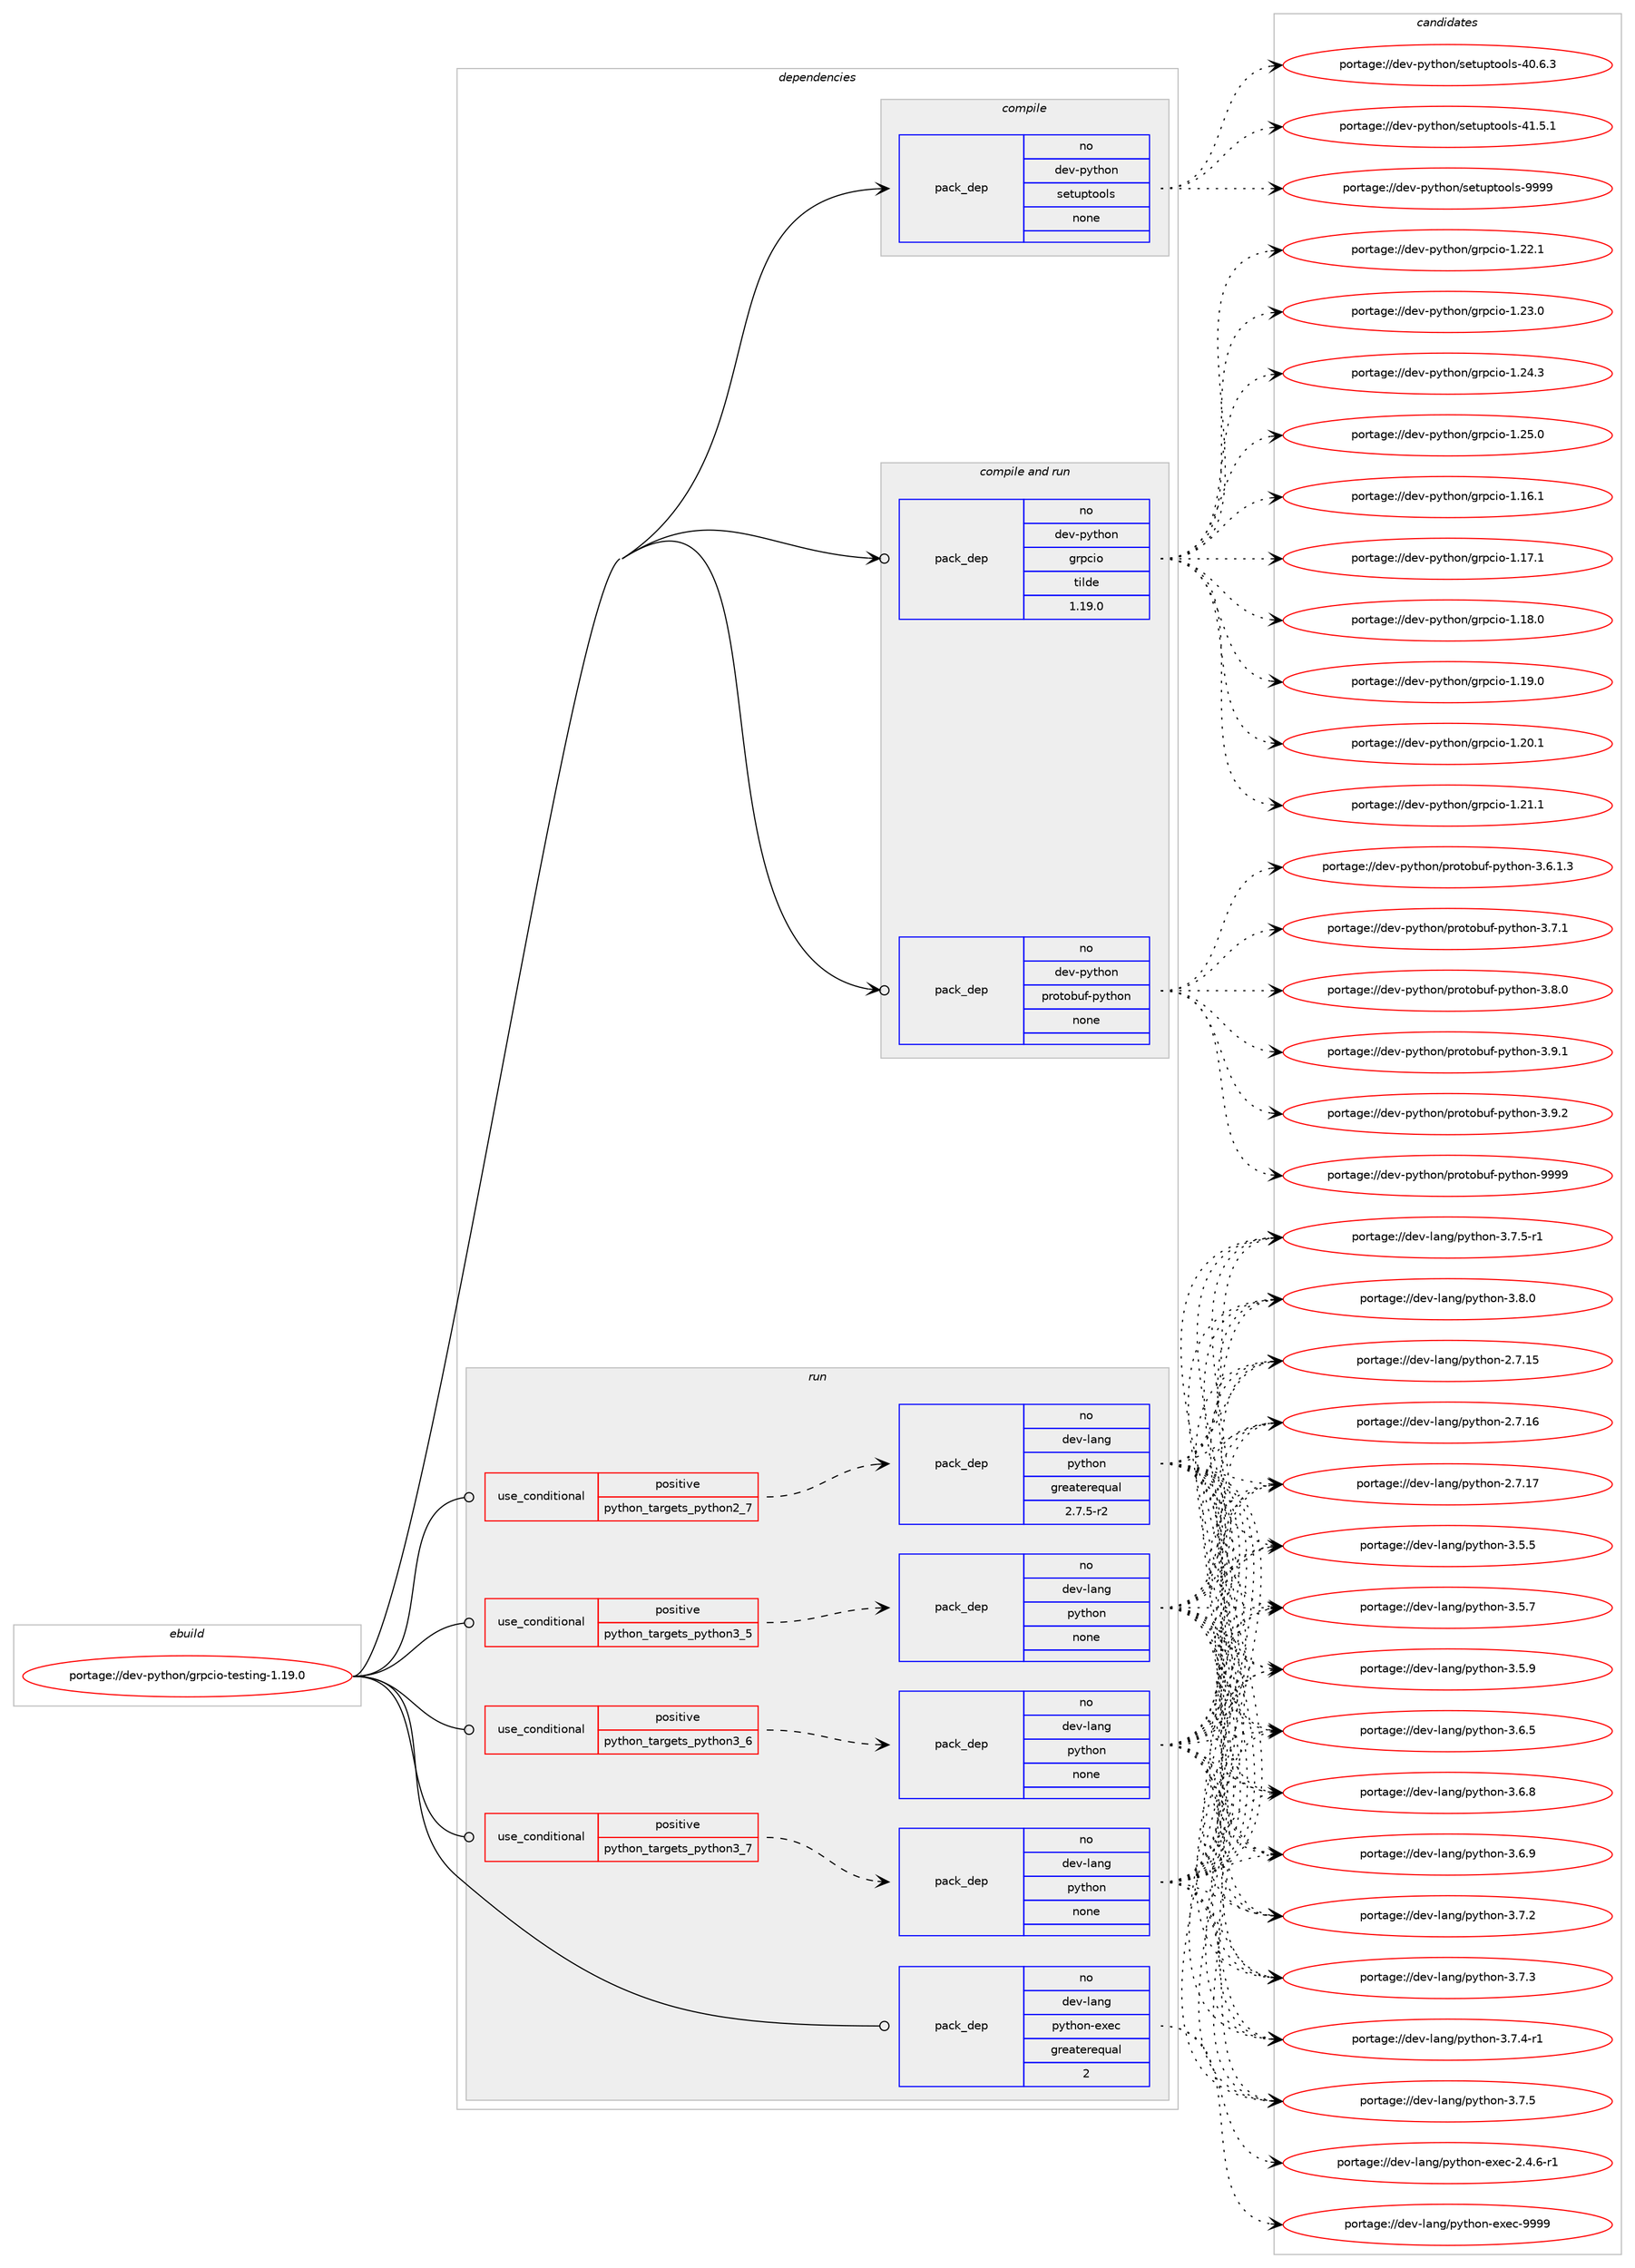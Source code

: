 digraph prolog {

# *************
# Graph options
# *************

newrank=true;
concentrate=true;
compound=true;
graph [rankdir=LR,fontname=Helvetica,fontsize=10,ranksep=1.5];#, ranksep=2.5, nodesep=0.2];
edge  [arrowhead=vee];
node  [fontname=Helvetica,fontsize=10];

# **********
# The ebuild
# **********

subgraph cluster_leftcol {
color=gray;
rank=same;
label=<<i>ebuild</i>>;
id [label="portage://dev-python/grpcio-testing-1.19.0", color=red, width=4, href="../dev-python/grpcio-testing-1.19.0.svg"];
}

# ****************
# The dependencies
# ****************

subgraph cluster_midcol {
color=gray;
label=<<i>dependencies</i>>;
subgraph cluster_compile {
fillcolor="#eeeeee";
style=filled;
label=<<i>compile</i>>;
subgraph pack109710 {
dependency142558 [label=<<TABLE BORDER="0" CELLBORDER="1" CELLSPACING="0" CELLPADDING="4" WIDTH="220"><TR><TD ROWSPAN="6" CELLPADDING="30">pack_dep</TD></TR><TR><TD WIDTH="110">no</TD></TR><TR><TD>dev-python</TD></TR><TR><TD>setuptools</TD></TR><TR><TD>none</TD></TR><TR><TD></TD></TR></TABLE>>, shape=none, color=blue];
}
id:e -> dependency142558:w [weight=20,style="solid",arrowhead="vee"];
}
subgraph cluster_compileandrun {
fillcolor="#eeeeee";
style=filled;
label=<<i>compile and run</i>>;
subgraph pack109711 {
dependency142559 [label=<<TABLE BORDER="0" CELLBORDER="1" CELLSPACING="0" CELLPADDING="4" WIDTH="220"><TR><TD ROWSPAN="6" CELLPADDING="30">pack_dep</TD></TR><TR><TD WIDTH="110">no</TD></TR><TR><TD>dev-python</TD></TR><TR><TD>grpcio</TD></TR><TR><TD>tilde</TD></TR><TR><TD>1.19.0</TD></TR></TABLE>>, shape=none, color=blue];
}
id:e -> dependency142559:w [weight=20,style="solid",arrowhead="odotvee"];
subgraph pack109712 {
dependency142560 [label=<<TABLE BORDER="0" CELLBORDER="1" CELLSPACING="0" CELLPADDING="4" WIDTH="220"><TR><TD ROWSPAN="6" CELLPADDING="30">pack_dep</TD></TR><TR><TD WIDTH="110">no</TD></TR><TR><TD>dev-python</TD></TR><TR><TD>protobuf-python</TD></TR><TR><TD>none</TD></TR><TR><TD></TD></TR></TABLE>>, shape=none, color=blue];
}
id:e -> dependency142560:w [weight=20,style="solid",arrowhead="odotvee"];
}
subgraph cluster_run {
fillcolor="#eeeeee";
style=filled;
label=<<i>run</i>>;
subgraph cond29529 {
dependency142561 [label=<<TABLE BORDER="0" CELLBORDER="1" CELLSPACING="0" CELLPADDING="4"><TR><TD ROWSPAN="3" CELLPADDING="10">use_conditional</TD></TR><TR><TD>positive</TD></TR><TR><TD>python_targets_python2_7</TD></TR></TABLE>>, shape=none, color=red];
subgraph pack109713 {
dependency142562 [label=<<TABLE BORDER="0" CELLBORDER="1" CELLSPACING="0" CELLPADDING="4" WIDTH="220"><TR><TD ROWSPAN="6" CELLPADDING="30">pack_dep</TD></TR><TR><TD WIDTH="110">no</TD></TR><TR><TD>dev-lang</TD></TR><TR><TD>python</TD></TR><TR><TD>greaterequal</TD></TR><TR><TD>2.7.5-r2</TD></TR></TABLE>>, shape=none, color=blue];
}
dependency142561:e -> dependency142562:w [weight=20,style="dashed",arrowhead="vee"];
}
id:e -> dependency142561:w [weight=20,style="solid",arrowhead="odot"];
subgraph cond29530 {
dependency142563 [label=<<TABLE BORDER="0" CELLBORDER="1" CELLSPACING="0" CELLPADDING="4"><TR><TD ROWSPAN="3" CELLPADDING="10">use_conditional</TD></TR><TR><TD>positive</TD></TR><TR><TD>python_targets_python3_5</TD></TR></TABLE>>, shape=none, color=red];
subgraph pack109714 {
dependency142564 [label=<<TABLE BORDER="0" CELLBORDER="1" CELLSPACING="0" CELLPADDING="4" WIDTH="220"><TR><TD ROWSPAN="6" CELLPADDING="30">pack_dep</TD></TR><TR><TD WIDTH="110">no</TD></TR><TR><TD>dev-lang</TD></TR><TR><TD>python</TD></TR><TR><TD>none</TD></TR><TR><TD></TD></TR></TABLE>>, shape=none, color=blue];
}
dependency142563:e -> dependency142564:w [weight=20,style="dashed",arrowhead="vee"];
}
id:e -> dependency142563:w [weight=20,style="solid",arrowhead="odot"];
subgraph cond29531 {
dependency142565 [label=<<TABLE BORDER="0" CELLBORDER="1" CELLSPACING="0" CELLPADDING="4"><TR><TD ROWSPAN="3" CELLPADDING="10">use_conditional</TD></TR><TR><TD>positive</TD></TR><TR><TD>python_targets_python3_6</TD></TR></TABLE>>, shape=none, color=red];
subgraph pack109715 {
dependency142566 [label=<<TABLE BORDER="0" CELLBORDER="1" CELLSPACING="0" CELLPADDING="4" WIDTH="220"><TR><TD ROWSPAN="6" CELLPADDING="30">pack_dep</TD></TR><TR><TD WIDTH="110">no</TD></TR><TR><TD>dev-lang</TD></TR><TR><TD>python</TD></TR><TR><TD>none</TD></TR><TR><TD></TD></TR></TABLE>>, shape=none, color=blue];
}
dependency142565:e -> dependency142566:w [weight=20,style="dashed",arrowhead="vee"];
}
id:e -> dependency142565:w [weight=20,style="solid",arrowhead="odot"];
subgraph cond29532 {
dependency142567 [label=<<TABLE BORDER="0" CELLBORDER="1" CELLSPACING="0" CELLPADDING="4"><TR><TD ROWSPAN="3" CELLPADDING="10">use_conditional</TD></TR><TR><TD>positive</TD></TR><TR><TD>python_targets_python3_7</TD></TR></TABLE>>, shape=none, color=red];
subgraph pack109716 {
dependency142568 [label=<<TABLE BORDER="0" CELLBORDER="1" CELLSPACING="0" CELLPADDING="4" WIDTH="220"><TR><TD ROWSPAN="6" CELLPADDING="30">pack_dep</TD></TR><TR><TD WIDTH="110">no</TD></TR><TR><TD>dev-lang</TD></TR><TR><TD>python</TD></TR><TR><TD>none</TD></TR><TR><TD></TD></TR></TABLE>>, shape=none, color=blue];
}
dependency142567:e -> dependency142568:w [weight=20,style="dashed",arrowhead="vee"];
}
id:e -> dependency142567:w [weight=20,style="solid",arrowhead="odot"];
subgraph pack109717 {
dependency142569 [label=<<TABLE BORDER="0" CELLBORDER="1" CELLSPACING="0" CELLPADDING="4" WIDTH="220"><TR><TD ROWSPAN="6" CELLPADDING="30">pack_dep</TD></TR><TR><TD WIDTH="110">no</TD></TR><TR><TD>dev-lang</TD></TR><TR><TD>python-exec</TD></TR><TR><TD>greaterequal</TD></TR><TR><TD>2</TD></TR></TABLE>>, shape=none, color=blue];
}
id:e -> dependency142569:w [weight=20,style="solid",arrowhead="odot"];
}
}

# **************
# The candidates
# **************

subgraph cluster_choices {
rank=same;
color=gray;
label=<<i>candidates</i>>;

subgraph choice109710 {
color=black;
nodesep=1;
choiceportage100101118451121211161041111104711510111611711211611111110811545524846544651 [label="portage://dev-python/setuptools-40.6.3", color=red, width=4,href="../dev-python/setuptools-40.6.3.svg"];
choiceportage100101118451121211161041111104711510111611711211611111110811545524946534649 [label="portage://dev-python/setuptools-41.5.1", color=red, width=4,href="../dev-python/setuptools-41.5.1.svg"];
choiceportage10010111845112121116104111110471151011161171121161111111081154557575757 [label="portage://dev-python/setuptools-9999", color=red, width=4,href="../dev-python/setuptools-9999.svg"];
dependency142558:e -> choiceportage100101118451121211161041111104711510111611711211611111110811545524846544651:w [style=dotted,weight="100"];
dependency142558:e -> choiceportage100101118451121211161041111104711510111611711211611111110811545524946534649:w [style=dotted,weight="100"];
dependency142558:e -> choiceportage10010111845112121116104111110471151011161171121161111111081154557575757:w [style=dotted,weight="100"];
}
subgraph choice109711 {
color=black;
nodesep=1;
choiceportage10010111845112121116104111110471031141129910511145494649544649 [label="portage://dev-python/grpcio-1.16.1", color=red, width=4,href="../dev-python/grpcio-1.16.1.svg"];
choiceportage10010111845112121116104111110471031141129910511145494649554649 [label="portage://dev-python/grpcio-1.17.1", color=red, width=4,href="../dev-python/grpcio-1.17.1.svg"];
choiceportage10010111845112121116104111110471031141129910511145494649564648 [label="portage://dev-python/grpcio-1.18.0", color=red, width=4,href="../dev-python/grpcio-1.18.0.svg"];
choiceportage10010111845112121116104111110471031141129910511145494649574648 [label="portage://dev-python/grpcio-1.19.0", color=red, width=4,href="../dev-python/grpcio-1.19.0.svg"];
choiceportage10010111845112121116104111110471031141129910511145494650484649 [label="portage://dev-python/grpcio-1.20.1", color=red, width=4,href="../dev-python/grpcio-1.20.1.svg"];
choiceportage10010111845112121116104111110471031141129910511145494650494649 [label="portage://dev-python/grpcio-1.21.1", color=red, width=4,href="../dev-python/grpcio-1.21.1.svg"];
choiceportage10010111845112121116104111110471031141129910511145494650504649 [label="portage://dev-python/grpcio-1.22.1", color=red, width=4,href="../dev-python/grpcio-1.22.1.svg"];
choiceportage10010111845112121116104111110471031141129910511145494650514648 [label="portage://dev-python/grpcio-1.23.0", color=red, width=4,href="../dev-python/grpcio-1.23.0.svg"];
choiceportage10010111845112121116104111110471031141129910511145494650524651 [label="portage://dev-python/grpcio-1.24.3", color=red, width=4,href="../dev-python/grpcio-1.24.3.svg"];
choiceportage10010111845112121116104111110471031141129910511145494650534648 [label="portage://dev-python/grpcio-1.25.0", color=red, width=4,href="../dev-python/grpcio-1.25.0.svg"];
dependency142559:e -> choiceportage10010111845112121116104111110471031141129910511145494649544649:w [style=dotted,weight="100"];
dependency142559:e -> choiceportage10010111845112121116104111110471031141129910511145494649554649:w [style=dotted,weight="100"];
dependency142559:e -> choiceportage10010111845112121116104111110471031141129910511145494649564648:w [style=dotted,weight="100"];
dependency142559:e -> choiceportage10010111845112121116104111110471031141129910511145494649574648:w [style=dotted,weight="100"];
dependency142559:e -> choiceportage10010111845112121116104111110471031141129910511145494650484649:w [style=dotted,weight="100"];
dependency142559:e -> choiceportage10010111845112121116104111110471031141129910511145494650494649:w [style=dotted,weight="100"];
dependency142559:e -> choiceportage10010111845112121116104111110471031141129910511145494650504649:w [style=dotted,weight="100"];
dependency142559:e -> choiceportage10010111845112121116104111110471031141129910511145494650514648:w [style=dotted,weight="100"];
dependency142559:e -> choiceportage10010111845112121116104111110471031141129910511145494650524651:w [style=dotted,weight="100"];
dependency142559:e -> choiceportage10010111845112121116104111110471031141129910511145494650534648:w [style=dotted,weight="100"];
}
subgraph choice109712 {
color=black;
nodesep=1;
choiceportage100101118451121211161041111104711211411111611198117102451121211161041111104551465446494651 [label="portage://dev-python/protobuf-python-3.6.1.3", color=red, width=4,href="../dev-python/protobuf-python-3.6.1.3.svg"];
choiceportage10010111845112121116104111110471121141111161119811710245112121116104111110455146554649 [label="portage://dev-python/protobuf-python-3.7.1", color=red, width=4,href="../dev-python/protobuf-python-3.7.1.svg"];
choiceportage10010111845112121116104111110471121141111161119811710245112121116104111110455146564648 [label="portage://dev-python/protobuf-python-3.8.0", color=red, width=4,href="../dev-python/protobuf-python-3.8.0.svg"];
choiceportage10010111845112121116104111110471121141111161119811710245112121116104111110455146574649 [label="portage://dev-python/protobuf-python-3.9.1", color=red, width=4,href="../dev-python/protobuf-python-3.9.1.svg"];
choiceportage10010111845112121116104111110471121141111161119811710245112121116104111110455146574650 [label="portage://dev-python/protobuf-python-3.9.2", color=red, width=4,href="../dev-python/protobuf-python-3.9.2.svg"];
choiceportage100101118451121211161041111104711211411111611198117102451121211161041111104557575757 [label="portage://dev-python/protobuf-python-9999", color=red, width=4,href="../dev-python/protobuf-python-9999.svg"];
dependency142560:e -> choiceportage100101118451121211161041111104711211411111611198117102451121211161041111104551465446494651:w [style=dotted,weight="100"];
dependency142560:e -> choiceportage10010111845112121116104111110471121141111161119811710245112121116104111110455146554649:w [style=dotted,weight="100"];
dependency142560:e -> choiceportage10010111845112121116104111110471121141111161119811710245112121116104111110455146564648:w [style=dotted,weight="100"];
dependency142560:e -> choiceportage10010111845112121116104111110471121141111161119811710245112121116104111110455146574649:w [style=dotted,weight="100"];
dependency142560:e -> choiceportage10010111845112121116104111110471121141111161119811710245112121116104111110455146574650:w [style=dotted,weight="100"];
dependency142560:e -> choiceportage100101118451121211161041111104711211411111611198117102451121211161041111104557575757:w [style=dotted,weight="100"];
}
subgraph choice109713 {
color=black;
nodesep=1;
choiceportage10010111845108971101034711212111610411111045504655464953 [label="portage://dev-lang/python-2.7.15", color=red, width=4,href="../dev-lang/python-2.7.15.svg"];
choiceportage10010111845108971101034711212111610411111045504655464954 [label="portage://dev-lang/python-2.7.16", color=red, width=4,href="../dev-lang/python-2.7.16.svg"];
choiceportage10010111845108971101034711212111610411111045504655464955 [label="portage://dev-lang/python-2.7.17", color=red, width=4,href="../dev-lang/python-2.7.17.svg"];
choiceportage100101118451089711010347112121116104111110455146534653 [label="portage://dev-lang/python-3.5.5", color=red, width=4,href="../dev-lang/python-3.5.5.svg"];
choiceportage100101118451089711010347112121116104111110455146534655 [label="portage://dev-lang/python-3.5.7", color=red, width=4,href="../dev-lang/python-3.5.7.svg"];
choiceportage100101118451089711010347112121116104111110455146534657 [label="portage://dev-lang/python-3.5.9", color=red, width=4,href="../dev-lang/python-3.5.9.svg"];
choiceportage100101118451089711010347112121116104111110455146544653 [label="portage://dev-lang/python-3.6.5", color=red, width=4,href="../dev-lang/python-3.6.5.svg"];
choiceportage100101118451089711010347112121116104111110455146544656 [label="portage://dev-lang/python-3.6.8", color=red, width=4,href="../dev-lang/python-3.6.8.svg"];
choiceportage100101118451089711010347112121116104111110455146544657 [label="portage://dev-lang/python-3.6.9", color=red, width=4,href="../dev-lang/python-3.6.9.svg"];
choiceportage100101118451089711010347112121116104111110455146554650 [label="portage://dev-lang/python-3.7.2", color=red, width=4,href="../dev-lang/python-3.7.2.svg"];
choiceportage100101118451089711010347112121116104111110455146554651 [label="portage://dev-lang/python-3.7.3", color=red, width=4,href="../dev-lang/python-3.7.3.svg"];
choiceportage1001011184510897110103471121211161041111104551465546524511449 [label="portage://dev-lang/python-3.7.4-r1", color=red, width=4,href="../dev-lang/python-3.7.4-r1.svg"];
choiceportage100101118451089711010347112121116104111110455146554653 [label="portage://dev-lang/python-3.7.5", color=red, width=4,href="../dev-lang/python-3.7.5.svg"];
choiceportage1001011184510897110103471121211161041111104551465546534511449 [label="portage://dev-lang/python-3.7.5-r1", color=red, width=4,href="../dev-lang/python-3.7.5-r1.svg"];
choiceportage100101118451089711010347112121116104111110455146564648 [label="portage://dev-lang/python-3.8.0", color=red, width=4,href="../dev-lang/python-3.8.0.svg"];
dependency142562:e -> choiceportage10010111845108971101034711212111610411111045504655464953:w [style=dotted,weight="100"];
dependency142562:e -> choiceportage10010111845108971101034711212111610411111045504655464954:w [style=dotted,weight="100"];
dependency142562:e -> choiceportage10010111845108971101034711212111610411111045504655464955:w [style=dotted,weight="100"];
dependency142562:e -> choiceportage100101118451089711010347112121116104111110455146534653:w [style=dotted,weight="100"];
dependency142562:e -> choiceportage100101118451089711010347112121116104111110455146534655:w [style=dotted,weight="100"];
dependency142562:e -> choiceportage100101118451089711010347112121116104111110455146534657:w [style=dotted,weight="100"];
dependency142562:e -> choiceportage100101118451089711010347112121116104111110455146544653:w [style=dotted,weight="100"];
dependency142562:e -> choiceportage100101118451089711010347112121116104111110455146544656:w [style=dotted,weight="100"];
dependency142562:e -> choiceportage100101118451089711010347112121116104111110455146544657:w [style=dotted,weight="100"];
dependency142562:e -> choiceportage100101118451089711010347112121116104111110455146554650:w [style=dotted,weight="100"];
dependency142562:e -> choiceportage100101118451089711010347112121116104111110455146554651:w [style=dotted,weight="100"];
dependency142562:e -> choiceportage1001011184510897110103471121211161041111104551465546524511449:w [style=dotted,weight="100"];
dependency142562:e -> choiceportage100101118451089711010347112121116104111110455146554653:w [style=dotted,weight="100"];
dependency142562:e -> choiceportage1001011184510897110103471121211161041111104551465546534511449:w [style=dotted,weight="100"];
dependency142562:e -> choiceportage100101118451089711010347112121116104111110455146564648:w [style=dotted,weight="100"];
}
subgraph choice109714 {
color=black;
nodesep=1;
choiceportage10010111845108971101034711212111610411111045504655464953 [label="portage://dev-lang/python-2.7.15", color=red, width=4,href="../dev-lang/python-2.7.15.svg"];
choiceportage10010111845108971101034711212111610411111045504655464954 [label="portage://dev-lang/python-2.7.16", color=red, width=4,href="../dev-lang/python-2.7.16.svg"];
choiceportage10010111845108971101034711212111610411111045504655464955 [label="portage://dev-lang/python-2.7.17", color=red, width=4,href="../dev-lang/python-2.7.17.svg"];
choiceportage100101118451089711010347112121116104111110455146534653 [label="portage://dev-lang/python-3.5.5", color=red, width=4,href="../dev-lang/python-3.5.5.svg"];
choiceportage100101118451089711010347112121116104111110455146534655 [label="portage://dev-lang/python-3.5.7", color=red, width=4,href="../dev-lang/python-3.5.7.svg"];
choiceportage100101118451089711010347112121116104111110455146534657 [label="portage://dev-lang/python-3.5.9", color=red, width=4,href="../dev-lang/python-3.5.9.svg"];
choiceportage100101118451089711010347112121116104111110455146544653 [label="portage://dev-lang/python-3.6.5", color=red, width=4,href="../dev-lang/python-3.6.5.svg"];
choiceportage100101118451089711010347112121116104111110455146544656 [label="portage://dev-lang/python-3.6.8", color=red, width=4,href="../dev-lang/python-3.6.8.svg"];
choiceportage100101118451089711010347112121116104111110455146544657 [label="portage://dev-lang/python-3.6.9", color=red, width=4,href="../dev-lang/python-3.6.9.svg"];
choiceportage100101118451089711010347112121116104111110455146554650 [label="portage://dev-lang/python-3.7.2", color=red, width=4,href="../dev-lang/python-3.7.2.svg"];
choiceportage100101118451089711010347112121116104111110455146554651 [label="portage://dev-lang/python-3.7.3", color=red, width=4,href="../dev-lang/python-3.7.3.svg"];
choiceportage1001011184510897110103471121211161041111104551465546524511449 [label="portage://dev-lang/python-3.7.4-r1", color=red, width=4,href="../dev-lang/python-3.7.4-r1.svg"];
choiceportage100101118451089711010347112121116104111110455146554653 [label="portage://dev-lang/python-3.7.5", color=red, width=4,href="../dev-lang/python-3.7.5.svg"];
choiceportage1001011184510897110103471121211161041111104551465546534511449 [label="portage://dev-lang/python-3.7.5-r1", color=red, width=4,href="../dev-lang/python-3.7.5-r1.svg"];
choiceportage100101118451089711010347112121116104111110455146564648 [label="portage://dev-lang/python-3.8.0", color=red, width=4,href="../dev-lang/python-3.8.0.svg"];
dependency142564:e -> choiceportage10010111845108971101034711212111610411111045504655464953:w [style=dotted,weight="100"];
dependency142564:e -> choiceportage10010111845108971101034711212111610411111045504655464954:w [style=dotted,weight="100"];
dependency142564:e -> choiceportage10010111845108971101034711212111610411111045504655464955:w [style=dotted,weight="100"];
dependency142564:e -> choiceportage100101118451089711010347112121116104111110455146534653:w [style=dotted,weight="100"];
dependency142564:e -> choiceportage100101118451089711010347112121116104111110455146534655:w [style=dotted,weight="100"];
dependency142564:e -> choiceportage100101118451089711010347112121116104111110455146534657:w [style=dotted,weight="100"];
dependency142564:e -> choiceportage100101118451089711010347112121116104111110455146544653:w [style=dotted,weight="100"];
dependency142564:e -> choiceportage100101118451089711010347112121116104111110455146544656:w [style=dotted,weight="100"];
dependency142564:e -> choiceportage100101118451089711010347112121116104111110455146544657:w [style=dotted,weight="100"];
dependency142564:e -> choiceportage100101118451089711010347112121116104111110455146554650:w [style=dotted,weight="100"];
dependency142564:e -> choiceportage100101118451089711010347112121116104111110455146554651:w [style=dotted,weight="100"];
dependency142564:e -> choiceportage1001011184510897110103471121211161041111104551465546524511449:w [style=dotted,weight="100"];
dependency142564:e -> choiceportage100101118451089711010347112121116104111110455146554653:w [style=dotted,weight="100"];
dependency142564:e -> choiceportage1001011184510897110103471121211161041111104551465546534511449:w [style=dotted,weight="100"];
dependency142564:e -> choiceportage100101118451089711010347112121116104111110455146564648:w [style=dotted,weight="100"];
}
subgraph choice109715 {
color=black;
nodesep=1;
choiceportage10010111845108971101034711212111610411111045504655464953 [label="portage://dev-lang/python-2.7.15", color=red, width=4,href="../dev-lang/python-2.7.15.svg"];
choiceportage10010111845108971101034711212111610411111045504655464954 [label="portage://dev-lang/python-2.7.16", color=red, width=4,href="../dev-lang/python-2.7.16.svg"];
choiceportage10010111845108971101034711212111610411111045504655464955 [label="portage://dev-lang/python-2.7.17", color=red, width=4,href="../dev-lang/python-2.7.17.svg"];
choiceportage100101118451089711010347112121116104111110455146534653 [label="portage://dev-lang/python-3.5.5", color=red, width=4,href="../dev-lang/python-3.5.5.svg"];
choiceportage100101118451089711010347112121116104111110455146534655 [label="portage://dev-lang/python-3.5.7", color=red, width=4,href="../dev-lang/python-3.5.7.svg"];
choiceportage100101118451089711010347112121116104111110455146534657 [label="portage://dev-lang/python-3.5.9", color=red, width=4,href="../dev-lang/python-3.5.9.svg"];
choiceportage100101118451089711010347112121116104111110455146544653 [label="portage://dev-lang/python-3.6.5", color=red, width=4,href="../dev-lang/python-3.6.5.svg"];
choiceportage100101118451089711010347112121116104111110455146544656 [label="portage://dev-lang/python-3.6.8", color=red, width=4,href="../dev-lang/python-3.6.8.svg"];
choiceportage100101118451089711010347112121116104111110455146544657 [label="portage://dev-lang/python-3.6.9", color=red, width=4,href="../dev-lang/python-3.6.9.svg"];
choiceportage100101118451089711010347112121116104111110455146554650 [label="portage://dev-lang/python-3.7.2", color=red, width=4,href="../dev-lang/python-3.7.2.svg"];
choiceportage100101118451089711010347112121116104111110455146554651 [label="portage://dev-lang/python-3.7.3", color=red, width=4,href="../dev-lang/python-3.7.3.svg"];
choiceportage1001011184510897110103471121211161041111104551465546524511449 [label="portage://dev-lang/python-3.7.4-r1", color=red, width=4,href="../dev-lang/python-3.7.4-r1.svg"];
choiceportage100101118451089711010347112121116104111110455146554653 [label="portage://dev-lang/python-3.7.5", color=red, width=4,href="../dev-lang/python-3.7.5.svg"];
choiceportage1001011184510897110103471121211161041111104551465546534511449 [label="portage://dev-lang/python-3.7.5-r1", color=red, width=4,href="../dev-lang/python-3.7.5-r1.svg"];
choiceportage100101118451089711010347112121116104111110455146564648 [label="portage://dev-lang/python-3.8.0", color=red, width=4,href="../dev-lang/python-3.8.0.svg"];
dependency142566:e -> choiceportage10010111845108971101034711212111610411111045504655464953:w [style=dotted,weight="100"];
dependency142566:e -> choiceportage10010111845108971101034711212111610411111045504655464954:w [style=dotted,weight="100"];
dependency142566:e -> choiceportage10010111845108971101034711212111610411111045504655464955:w [style=dotted,weight="100"];
dependency142566:e -> choiceportage100101118451089711010347112121116104111110455146534653:w [style=dotted,weight="100"];
dependency142566:e -> choiceportage100101118451089711010347112121116104111110455146534655:w [style=dotted,weight="100"];
dependency142566:e -> choiceportage100101118451089711010347112121116104111110455146534657:w [style=dotted,weight="100"];
dependency142566:e -> choiceportage100101118451089711010347112121116104111110455146544653:w [style=dotted,weight="100"];
dependency142566:e -> choiceportage100101118451089711010347112121116104111110455146544656:w [style=dotted,weight="100"];
dependency142566:e -> choiceportage100101118451089711010347112121116104111110455146544657:w [style=dotted,weight="100"];
dependency142566:e -> choiceportage100101118451089711010347112121116104111110455146554650:w [style=dotted,weight="100"];
dependency142566:e -> choiceportage100101118451089711010347112121116104111110455146554651:w [style=dotted,weight="100"];
dependency142566:e -> choiceportage1001011184510897110103471121211161041111104551465546524511449:w [style=dotted,weight="100"];
dependency142566:e -> choiceportage100101118451089711010347112121116104111110455146554653:w [style=dotted,weight="100"];
dependency142566:e -> choiceportage1001011184510897110103471121211161041111104551465546534511449:w [style=dotted,weight="100"];
dependency142566:e -> choiceportage100101118451089711010347112121116104111110455146564648:w [style=dotted,weight="100"];
}
subgraph choice109716 {
color=black;
nodesep=1;
choiceportage10010111845108971101034711212111610411111045504655464953 [label="portage://dev-lang/python-2.7.15", color=red, width=4,href="../dev-lang/python-2.7.15.svg"];
choiceportage10010111845108971101034711212111610411111045504655464954 [label="portage://dev-lang/python-2.7.16", color=red, width=4,href="../dev-lang/python-2.7.16.svg"];
choiceportage10010111845108971101034711212111610411111045504655464955 [label="portage://dev-lang/python-2.7.17", color=red, width=4,href="../dev-lang/python-2.7.17.svg"];
choiceportage100101118451089711010347112121116104111110455146534653 [label="portage://dev-lang/python-3.5.5", color=red, width=4,href="../dev-lang/python-3.5.5.svg"];
choiceportage100101118451089711010347112121116104111110455146534655 [label="portage://dev-lang/python-3.5.7", color=red, width=4,href="../dev-lang/python-3.5.7.svg"];
choiceportage100101118451089711010347112121116104111110455146534657 [label="portage://dev-lang/python-3.5.9", color=red, width=4,href="../dev-lang/python-3.5.9.svg"];
choiceportage100101118451089711010347112121116104111110455146544653 [label="portage://dev-lang/python-3.6.5", color=red, width=4,href="../dev-lang/python-3.6.5.svg"];
choiceportage100101118451089711010347112121116104111110455146544656 [label="portage://dev-lang/python-3.6.8", color=red, width=4,href="../dev-lang/python-3.6.8.svg"];
choiceportage100101118451089711010347112121116104111110455146544657 [label="portage://dev-lang/python-3.6.9", color=red, width=4,href="../dev-lang/python-3.6.9.svg"];
choiceportage100101118451089711010347112121116104111110455146554650 [label="portage://dev-lang/python-3.7.2", color=red, width=4,href="../dev-lang/python-3.7.2.svg"];
choiceportage100101118451089711010347112121116104111110455146554651 [label="portage://dev-lang/python-3.7.3", color=red, width=4,href="../dev-lang/python-3.7.3.svg"];
choiceportage1001011184510897110103471121211161041111104551465546524511449 [label="portage://dev-lang/python-3.7.4-r1", color=red, width=4,href="../dev-lang/python-3.7.4-r1.svg"];
choiceportage100101118451089711010347112121116104111110455146554653 [label="portage://dev-lang/python-3.7.5", color=red, width=4,href="../dev-lang/python-3.7.5.svg"];
choiceportage1001011184510897110103471121211161041111104551465546534511449 [label="portage://dev-lang/python-3.7.5-r1", color=red, width=4,href="../dev-lang/python-3.7.5-r1.svg"];
choiceportage100101118451089711010347112121116104111110455146564648 [label="portage://dev-lang/python-3.8.0", color=red, width=4,href="../dev-lang/python-3.8.0.svg"];
dependency142568:e -> choiceportage10010111845108971101034711212111610411111045504655464953:w [style=dotted,weight="100"];
dependency142568:e -> choiceportage10010111845108971101034711212111610411111045504655464954:w [style=dotted,weight="100"];
dependency142568:e -> choiceportage10010111845108971101034711212111610411111045504655464955:w [style=dotted,weight="100"];
dependency142568:e -> choiceportage100101118451089711010347112121116104111110455146534653:w [style=dotted,weight="100"];
dependency142568:e -> choiceportage100101118451089711010347112121116104111110455146534655:w [style=dotted,weight="100"];
dependency142568:e -> choiceportage100101118451089711010347112121116104111110455146534657:w [style=dotted,weight="100"];
dependency142568:e -> choiceportage100101118451089711010347112121116104111110455146544653:w [style=dotted,weight="100"];
dependency142568:e -> choiceportage100101118451089711010347112121116104111110455146544656:w [style=dotted,weight="100"];
dependency142568:e -> choiceportage100101118451089711010347112121116104111110455146544657:w [style=dotted,weight="100"];
dependency142568:e -> choiceportage100101118451089711010347112121116104111110455146554650:w [style=dotted,weight="100"];
dependency142568:e -> choiceportage100101118451089711010347112121116104111110455146554651:w [style=dotted,weight="100"];
dependency142568:e -> choiceportage1001011184510897110103471121211161041111104551465546524511449:w [style=dotted,weight="100"];
dependency142568:e -> choiceportage100101118451089711010347112121116104111110455146554653:w [style=dotted,weight="100"];
dependency142568:e -> choiceportage1001011184510897110103471121211161041111104551465546534511449:w [style=dotted,weight="100"];
dependency142568:e -> choiceportage100101118451089711010347112121116104111110455146564648:w [style=dotted,weight="100"];
}
subgraph choice109717 {
color=black;
nodesep=1;
choiceportage10010111845108971101034711212111610411111045101120101994550465246544511449 [label="portage://dev-lang/python-exec-2.4.6-r1", color=red, width=4,href="../dev-lang/python-exec-2.4.6-r1.svg"];
choiceportage10010111845108971101034711212111610411111045101120101994557575757 [label="portage://dev-lang/python-exec-9999", color=red, width=4,href="../dev-lang/python-exec-9999.svg"];
dependency142569:e -> choiceportage10010111845108971101034711212111610411111045101120101994550465246544511449:w [style=dotted,weight="100"];
dependency142569:e -> choiceportage10010111845108971101034711212111610411111045101120101994557575757:w [style=dotted,weight="100"];
}
}

}
